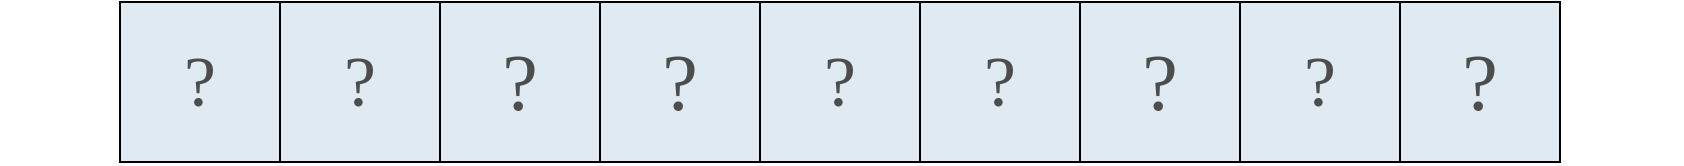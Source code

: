 <mxfile version="28.2.5" pages="6">
  <diagram name="paso_0" id="u9OVkVpDQS_1Waeo6PR4">
    <mxGraphModel dx="1370" dy="843" grid="1" gridSize="10" guides="1" tooltips="1" connect="1" arrows="1" fold="1" page="1" pageScale="1" pageWidth="850" pageHeight="1100" math="0" shadow="0">
      <root>
        <mxCell id="0" />
        <mxCell id="1" parent="0" />
        <mxCell id="JHZ5MjyZt1OVU0lkdzLv-1" value="&lt;font style=&quot;font-size: 36px;&quot; face=&quot;Cascadia Code&quot; color=&quot;#4d4d4d&quot;&gt;?&lt;/font&gt;" style="rounded=0;whiteSpace=wrap;html=1;strokeWidth=1;fillColor=#DFEAF2;" parent="1" vertex="1">
          <mxGeometry x="320" y="240" width="80" height="80" as="geometry" />
        </mxCell>
        <mxCell id="JHZ5MjyZt1OVU0lkdzLv-2" value="&lt;span style=&quot;color: rgb(77, 77, 77); font-family: &amp;quot;Cascadia Code&amp;quot;; font-size: 40px;&quot;&gt;?&lt;/span&gt;" style="rounded=0;whiteSpace=wrap;html=1;strokeWidth=1;fillColor=#DFEAF2;" parent="1" vertex="1">
          <mxGeometry x="400" y="240" width="80" height="80" as="geometry" />
        </mxCell>
        <mxCell id="JHZ5MjyZt1OVU0lkdzLv-4" value="&lt;font face=&quot;Cascadia Code&quot; color=&quot;#4d4d4d&quot;&gt;&lt;span style=&quot;font-size: 36px;&quot;&gt;?&lt;/span&gt;&lt;/font&gt;" style="rounded=0;whiteSpace=wrap;html=1;strokeWidth=1;fillColor=#DFEAF2;" parent="1" vertex="1">
          <mxGeometry x="240" y="240" width="80" height="80" as="geometry" />
        </mxCell>
        <mxCell id="JHZ5MjyZt1OVU0lkdzLv-6" value="&lt;span style=&quot;color: rgb(77, 77, 77); font-family: &amp;quot;Cascadia Code&amp;quot;; font-size: 40px;&quot;&gt;?&lt;/span&gt;" style="rounded=0;whiteSpace=wrap;html=1;strokeWidth=1;fillColor=#DFEAF2;" parent="1" vertex="1">
          <mxGeometry x="480" y="240" width="80" height="80" as="geometry" />
        </mxCell>
        <mxCell id="JHZ5MjyZt1OVU0lkdzLv-7" value="&lt;font style=&quot;font-size: 36px;&quot; face=&quot;Cascadia Code&quot; color=&quot;#4d4d4d&quot;&gt;?&lt;/font&gt;" style="rounded=0;whiteSpace=wrap;html=1;strokeWidth=1;fillColor=#DFEAF2;" parent="1" vertex="1">
          <mxGeometry x="640" y="240" width="80" height="80" as="geometry" />
        </mxCell>
        <mxCell id="JHZ5MjyZt1OVU0lkdzLv-8" value="&lt;span style=&quot;color: rgb(77, 77, 77); font-family: &amp;quot;Cascadia Code&amp;quot;; font-size: 40px;&quot;&gt;?&lt;/span&gt;" style="rounded=0;whiteSpace=wrap;html=1;strokeWidth=1;fillColor=#DFEAF2;" parent="1" vertex="1">
          <mxGeometry x="720" y="240" width="80" height="80" as="geometry" />
        </mxCell>
        <mxCell id="JHZ5MjyZt1OVU0lkdzLv-9" value="&lt;font face=&quot;Cascadia Code&quot; color=&quot;#4d4d4d&quot;&gt;&lt;span style=&quot;font-size: 36px;&quot;&gt;?&lt;/span&gt;&lt;/font&gt;" style="rounded=0;whiteSpace=wrap;html=1;strokeWidth=1;fillColor=#DFEAF2;" parent="1" vertex="1">
          <mxGeometry x="560" y="240" width="80" height="80" as="geometry" />
        </mxCell>
        <mxCell id="NbHFlpnaIf63vaq1OpX9-1" value="&lt;font style=&quot;font-size: 36px;&quot; face=&quot;Cascadia Code&quot; color=&quot;#4d4d4d&quot;&gt;?&lt;/font&gt;" style="rounded=0;whiteSpace=wrap;html=1;strokeWidth=1;fillColor=#DFEAF2;" parent="1" vertex="1">
          <mxGeometry x="800" y="240" width="80" height="80" as="geometry" />
        </mxCell>
        <mxCell id="NbHFlpnaIf63vaq1OpX9-2" value="&lt;span style=&quot;color: rgb(77, 77, 77); font-family: &amp;quot;Cascadia Code&amp;quot;; font-size: 40px;&quot;&gt;?&lt;/span&gt;" style="rounded=0;whiteSpace=wrap;html=1;strokeWidth=1;fillColor=#DFEAF2;" parent="1" vertex="1">
          <mxGeometry x="880" y="240" width="80" height="80" as="geometry" />
        </mxCell>
        <mxCell id="3r9q5e5eHKjMyLCnLwaz-1" value="" style="endArrow=none;html=1;rounded=0;strokeColor=none;" edge="1" parent="1">
          <mxGeometry width="50" height="50" relative="1" as="geometry">
            <mxPoint x="180" y="320" as="sourcePoint" />
            <mxPoint x="1020" y="320" as="targetPoint" />
          </mxGeometry>
        </mxCell>
      </root>
    </mxGraphModel>
  </diagram>
  <diagram name="paso_1" id="jjUFK7OK4P2rjII9vYLw">
    <mxGraphModel dx="1370" dy="843" grid="1" gridSize="10" guides="1" tooltips="1" connect="1" arrows="1" fold="1" page="1" pageScale="1" pageWidth="850" pageHeight="1100" math="0" shadow="0">
      <root>
        <mxCell id="GSjd4zVcTGeiq1gK2izT-0" />
        <mxCell id="GSjd4zVcTGeiq1gK2izT-1" parent="GSjd4zVcTGeiq1gK2izT-0" />
        <mxCell id="GSjd4zVcTGeiq1gK2izT-5" value="&lt;span style=&quot;color: rgb(77, 77, 77); font-family: &amp;quot;Cascadia Code&amp;quot;; font-size: 40px;&quot;&gt;11&lt;/span&gt;" style="rounded=0;whiteSpace=wrap;html=1;strokeWidth=1;fillColor=#DFEAF2;" parent="GSjd4zVcTGeiq1gK2izT-1" vertex="1">
          <mxGeometry x="400" y="320" width="80" height="80" as="geometry" />
        </mxCell>
        <mxCell id="k9fa4za2PcXtZBK1U84h-0" value="&lt;font style=&quot;font-size: 36px;&quot; face=&quot;Cascadia Code&quot; color=&quot;#4d4d4d&quot;&gt;?&lt;/font&gt;" style="rounded=0;whiteSpace=wrap;html=1;strokeWidth=1;fillColor=#DFEAF2;" parent="GSjd4zVcTGeiq1gK2izT-1" vertex="1">
          <mxGeometry x="160" y="320" width="80" height="80" as="geometry" />
        </mxCell>
        <mxCell id="k9fa4za2PcXtZBK1U84h-1" value="&lt;span style=&quot;color: rgb(77, 77, 77); font-family: &amp;quot;Cascadia Code&amp;quot;; font-size: 40px;&quot;&gt;?&lt;/span&gt;" style="rounded=0;whiteSpace=wrap;html=1;strokeWidth=1;fillColor=#DFEAF2;" parent="GSjd4zVcTGeiq1gK2izT-1" vertex="1">
          <mxGeometry x="240" y="320" width="80" height="80" as="geometry" />
        </mxCell>
        <mxCell id="k9fa4za2PcXtZBK1U84h-2" value="&lt;font face=&quot;Cascadia Code&quot; color=&quot;#4d4d4d&quot;&gt;&lt;span style=&quot;font-size: 36px;&quot;&gt;?&lt;/span&gt;&lt;/font&gt;" style="rounded=0;whiteSpace=wrap;html=1;strokeWidth=1;fillColor=#DFEAF2;" parent="GSjd4zVcTGeiq1gK2izT-1" vertex="1">
          <mxGeometry x="80" y="320" width="80" height="80" as="geometry" />
        </mxCell>
        <mxCell id="k9fa4za2PcXtZBK1U84h-3" value="&lt;span style=&quot;color: rgb(77, 77, 77); font-family: &amp;quot;Cascadia Code&amp;quot;; font-size: 40px;&quot;&gt;?&lt;/span&gt;" style="rounded=0;whiteSpace=wrap;html=1;strokeWidth=1;fillColor=#DFEAF2;" parent="GSjd4zVcTGeiq1gK2izT-1" vertex="1">
          <mxGeometry x="320" y="320" width="80" height="80" as="geometry" />
        </mxCell>
        <mxCell id="k9fa4za2PcXtZBK1U84h-4" value="&lt;font style=&quot;font-size: 36px;&quot; face=&quot;Cascadia Code&quot; color=&quot;#4d4d4d&quot;&gt;?&lt;/font&gt;" style="rounded=0;whiteSpace=wrap;html=1;strokeWidth=1;fillColor=#DFEAF2;" parent="GSjd4zVcTGeiq1gK2izT-1" vertex="1">
          <mxGeometry x="480" y="320" width="80" height="80" as="geometry" />
        </mxCell>
        <mxCell id="k9fa4za2PcXtZBK1U84h-5" value="&lt;span style=&quot;color: rgb(77, 77, 77); font-family: &amp;quot;Cascadia Code&amp;quot;; font-size: 40px;&quot;&gt;?&lt;/span&gt;" style="rounded=0;whiteSpace=wrap;html=1;strokeWidth=1;fillColor=#DFEAF2;" parent="GSjd4zVcTGeiq1gK2izT-1" vertex="1">
          <mxGeometry x="560" y="320" width="80" height="80" as="geometry" />
        </mxCell>
        <mxCell id="k9fa4za2PcXtZBK1U84h-7" value="&lt;font style=&quot;font-size: 36px;&quot; face=&quot;Cascadia Code&quot; color=&quot;#4d4d4d&quot;&gt;?&lt;/font&gt;" style="rounded=0;whiteSpace=wrap;html=1;strokeWidth=1;fillColor=#DFEAF2;" parent="GSjd4zVcTGeiq1gK2izT-1" vertex="1">
          <mxGeometry x="640" y="320" width="80" height="80" as="geometry" />
        </mxCell>
        <mxCell id="k9fa4za2PcXtZBK1U84h-8" value="&lt;span style=&quot;color: rgb(77, 77, 77); font-family: &amp;quot;Cascadia Code&amp;quot;; font-size: 40px;&quot;&gt;?&lt;/span&gt;" style="rounded=0;whiteSpace=wrap;html=1;strokeWidth=1;fillColor=#DFEAF2;" parent="GSjd4zVcTGeiq1gK2izT-1" vertex="1">
          <mxGeometry x="720" y="320" width="80" height="80" as="geometry" />
        </mxCell>
        <mxCell id="4VjWL_NEY6jCTfJY9kkd-0" value="" style="group" parent="GSjd4zVcTGeiq1gK2izT-1" vertex="1" connectable="0">
          <mxGeometry x="410" y="190" width="200" height="120" as="geometry" />
        </mxCell>
        <mxCell id="4VjWL_NEY6jCTfJY9kkd-1" value="" style="group" parent="4VjWL_NEY6jCTfJY9kkd-0" vertex="1" connectable="0">
          <mxGeometry width="200" height="100" as="geometry" />
        </mxCell>
        <mxCell id="4VjWL_NEY6jCTfJY9kkd-2" value="&lt;font style=&quot;font-size: 32px;&quot;&gt;🕵🏻&lt;/font&gt;" style="text;html=1;align=center;verticalAlign=middle;whiteSpace=wrap;rounded=0;" parent="4VjWL_NEY6jCTfJY9kkd-1" vertex="1">
          <mxGeometry y="40" width="70" height="60" as="geometry" />
        </mxCell>
        <mxCell id="4VjWL_NEY6jCTfJY9kkd-3" value="&lt;font style=&quot;color: rgb(77, 77, 77);&quot;&gt;&lt;span style=&quot;font-family: &amp;quot;Cascadia Code&amp;quot;; font-size: 18px;&quot;&gt;¿igual, menor o mayor a 15&lt;/span&gt;&lt;span style=&quot;font-family: &amp;quot;Cascadia Code&amp;quot;; font-size: 18px;&quot;&gt;?&lt;/span&gt;&lt;/font&gt;" style="whiteSpace=wrap;html=1;shape=mxgraph.basic.roundRectCallout;dx=30;dy=15;size=5;boundedLbl=1;" parent="4VjWL_NEY6jCTfJY9kkd-1" vertex="1">
          <mxGeometry x="40" width="160" height="60" as="geometry" />
        </mxCell>
        <mxCell id="ldLOIgzhJHMM-44Szor0-0" value="&lt;span style=&quot;font-family: &amp;quot;Cascadia Code&amp;quot;; font-size: 18px;&quot;&gt;menor&lt;/span&gt;" style="text;html=1;align=center;verticalAlign=middle;whiteSpace=wrap;rounded=0;" parent="4VjWL_NEY6jCTfJY9kkd-1" vertex="1">
          <mxGeometry x="90" y="50" width="80" height="40" as="geometry" />
        </mxCell>
        <mxCell id="4VjWL_NEY6jCTfJY9kkd-5" value="" style="endArrow=classic;html=1;rounded=0;strokeWidth=2;strokeColor=#4D4D4D;" parent="4VjWL_NEY6jCTfJY9kkd-0" edge="1">
          <mxGeometry width="50" height="50" relative="1" as="geometry">
            <mxPoint x="30.9" y="90" as="sourcePoint" />
            <mxPoint x="30.9" y="120" as="targetPoint" />
          </mxGeometry>
        </mxCell>
        <mxCell id="JMvH8aJ1SlqXLb5Gzck_-0" value="" style="endArrow=none;html=1;rounded=0;strokeColor=none;" edge="1" parent="GSjd4zVcTGeiq1gK2izT-1">
          <mxGeometry width="50" height="50" relative="1" as="geometry">
            <mxPoint x="20" y="399" as="sourcePoint" />
            <mxPoint x="860" y="399" as="targetPoint" />
          </mxGeometry>
        </mxCell>
      </root>
    </mxGraphModel>
  </diagram>
  <diagram name="paso_2" id="I2hksXrsOGNJhIaEmSm5">
    <mxGraphModel dx="1370" dy="843" grid="1" gridSize="10" guides="1" tooltips="1" connect="1" arrows="1" fold="1" page="1" pageScale="1" pageWidth="850" pageHeight="1100" math="0" shadow="0">
      <root>
        <mxCell id="f2iP-Qd0L-BFOooE9m8T-0" />
        <mxCell id="f2iP-Qd0L-BFOooE9m8T-1" parent="f2iP-Qd0L-BFOooE9m8T-0" />
        <mxCell id="f2iP-Qd0L-BFOooE9m8T-2" value="&lt;font face=&quot;Cascadia Code&quot; color=&quot;#4d4d4d&quot;&gt;&lt;span style=&quot;font-size: 36px;&quot;&gt;?&lt;/span&gt;&lt;/font&gt;" style="rounded=0;whiteSpace=wrap;html=1;strokeWidth=1;fillColor=#E6E6E6;fontColor=#333333;strokeColor=#666666;fillStyle=auto;" parent="f2iP-Qd0L-BFOooE9m8T-1" vertex="1">
          <mxGeometry x="80" y="360" width="80" height="80" as="geometry" />
        </mxCell>
        <mxCell id="f2iP-Qd0L-BFOooE9m8T-3" value="&lt;span style=&quot;color: rgb(77, 77, 77); font-family: &amp;quot;Cascadia Code&amp;quot;; font-size: 40px;&quot;&gt;11&lt;/span&gt;" style="rounded=0;whiteSpace=wrap;html=1;strokeWidth=1;fillColor=#E6E6E6;strokeColor=#666666;" parent="f2iP-Qd0L-BFOooE9m8T-1" vertex="1">
          <mxGeometry x="400" y="360" width="80" height="80" as="geometry" />
        </mxCell>
        <mxCell id="f2iP-Qd0L-BFOooE9m8T-7" value="&lt;font face=&quot;Cascadia Code&quot; color=&quot;#4d4d4d&quot;&gt;&lt;span style=&quot;font-size: 36px;&quot;&gt;?&lt;/span&gt;&lt;/font&gt;" style="rounded=0;whiteSpace=wrap;html=1;strokeWidth=1;fillColor=#E6E6E6;fontColor=#333333;strokeColor=#666666;fillStyle=auto;" parent="f2iP-Qd0L-BFOooE9m8T-1" vertex="1">
          <mxGeometry x="160" y="360" width="80" height="80" as="geometry" />
        </mxCell>
        <mxCell id="f2iP-Qd0L-BFOooE9m8T-8" value="&lt;font face=&quot;Cascadia Code&quot; color=&quot;#4d4d4d&quot;&gt;&lt;span style=&quot;font-size: 36px;&quot;&gt;?&lt;/span&gt;&lt;/font&gt;" style="rounded=0;whiteSpace=wrap;html=1;strokeWidth=1;fillColor=#E6E6E6;fontColor=#333333;strokeColor=#666666;fillStyle=auto;" parent="f2iP-Qd0L-BFOooE9m8T-1" vertex="1">
          <mxGeometry x="240" y="360" width="80" height="80" as="geometry" />
        </mxCell>
        <mxCell id="f2iP-Qd0L-BFOooE9m8T-13" value="&lt;font style=&quot;font-size: 36px;&quot; face=&quot;Cascadia Code&quot; color=&quot;#4d4d4d&quot;&gt;?&lt;/font&gt;" style="rounded=0;whiteSpace=wrap;html=1;strokeWidth=1;fillColor=#DFEAF2;" parent="f2iP-Qd0L-BFOooE9m8T-1" vertex="1">
          <mxGeometry x="480" y="360" width="80" height="80" as="geometry" />
        </mxCell>
        <mxCell id="f2iP-Qd0L-BFOooE9m8T-14" value="&lt;span style=&quot;color: rgb(77, 77, 77); font-family: &amp;quot;Cascadia Code&amp;quot;; font-size: 40px;&quot;&gt;?&lt;/span&gt;" style="rounded=0;whiteSpace=wrap;html=1;strokeWidth=1;fillColor=#DFEAF2;" parent="f2iP-Qd0L-BFOooE9m8T-1" vertex="1">
          <mxGeometry x="560" y="360" width="80" height="80" as="geometry" />
        </mxCell>
        <mxCell id="f2iP-Qd0L-BFOooE9m8T-15" value="&lt;font style=&quot;font-size: 36px;&quot; face=&quot;Cascadia Code&quot; color=&quot;#4d4d4d&quot;&gt;?&lt;/font&gt;" style="rounded=0;whiteSpace=wrap;html=1;strokeWidth=1;fillColor=#DFEAF2;" parent="f2iP-Qd0L-BFOooE9m8T-1" vertex="1">
          <mxGeometry x="640" y="360" width="80" height="80" as="geometry" />
        </mxCell>
        <mxCell id="f2iP-Qd0L-BFOooE9m8T-16" value="&lt;span style=&quot;color: rgb(77, 77, 77); font-family: &amp;quot;Cascadia Code&amp;quot;; font-size: 40px;&quot;&gt;?&lt;/span&gt;" style="rounded=0;whiteSpace=wrap;html=1;strokeWidth=1;fillColor=#DFEAF2;" parent="f2iP-Qd0L-BFOooE9m8T-1" vertex="1">
          <mxGeometry x="720" y="360" width="80" height="80" as="geometry" />
        </mxCell>
        <mxCell id="aQ1I5pSHEcbS3WNMG0Yj-0" value="&lt;font face=&quot;Cascadia Code&quot; color=&quot;#4d4d4d&quot;&gt;&lt;span style=&quot;font-size: 36px;&quot;&gt;?&lt;/span&gt;&lt;/font&gt;" style="rounded=0;whiteSpace=wrap;html=1;strokeWidth=1;fillColor=#E6E6E6;fontColor=#333333;strokeColor=#666666;fillStyle=auto;" parent="f2iP-Qd0L-BFOooE9m8T-1" vertex="1">
          <mxGeometry x="320" y="360" width="80" height="80" as="geometry" />
        </mxCell>
        <mxCell id="g4F29dMeMzT1W2nC5Cqu-0" value="" style="endArrow=none;html=1;rounded=0;strokeColor=none;" edge="1" parent="f2iP-Qd0L-BFOooE9m8T-1">
          <mxGeometry width="50" height="50" relative="1" as="geometry">
            <mxPoint x="20" y="440" as="sourcePoint" />
            <mxPoint x="860" y="440" as="targetPoint" />
          </mxGeometry>
        </mxCell>
      </root>
    </mxGraphModel>
  </diagram>
  <diagram name="paso_3" id="-EBPDD2G048I5q-zhq43">
    <mxGraphModel dx="1142" dy="703" grid="1" gridSize="10" guides="1" tooltips="1" connect="1" arrows="1" fold="1" page="1" pageScale="1" pageWidth="850" pageHeight="1100" math="0" shadow="0">
      <root>
        <mxCell id="cCi473XIP719685R_bGp-0" />
        <mxCell id="cCi473XIP719685R_bGp-1" parent="cCi473XIP719685R_bGp-0" />
        <mxCell id="cCi473XIP719685R_bGp-2" value="&lt;font face=&quot;Cascadia Code&quot; color=&quot;#4d4d4d&quot;&gt;&lt;span style=&quot;font-size: 36px;&quot;&gt;?&lt;/span&gt;&lt;/font&gt;" style="rounded=0;whiteSpace=wrap;html=1;strokeWidth=1;fillColor=#E6E6E6;fontColor=#333333;strokeColor=#666666;fillStyle=auto;" parent="cCi473XIP719685R_bGp-1" vertex="1">
          <mxGeometry x="80" y="360" width="80" height="80" as="geometry" />
        </mxCell>
        <mxCell id="cCi473XIP719685R_bGp-3" value="&lt;span style=&quot;color: rgb(77, 77, 77); font-family: &amp;quot;Cascadia Code&amp;quot;; font-size: 40px;&quot;&gt;11&lt;/span&gt;" style="rounded=0;whiteSpace=wrap;html=1;strokeWidth=1;fillColor=#E6E6E6;strokeColor=#666666;" parent="cCi473XIP719685R_bGp-1" vertex="1">
          <mxGeometry x="400" y="360" width="80" height="80" as="geometry" />
        </mxCell>
        <mxCell id="cCi473XIP719685R_bGp-4" value="&lt;font face=&quot;Cascadia Code&quot; color=&quot;#4d4d4d&quot;&gt;&lt;span style=&quot;font-size: 36px;&quot;&gt;?&lt;/span&gt;&lt;/font&gt;" style="rounded=0;whiteSpace=wrap;html=1;strokeWidth=1;fillColor=#E6E6E6;fontColor=#333333;strokeColor=#666666;fillStyle=auto;" parent="cCi473XIP719685R_bGp-1" vertex="1">
          <mxGeometry x="160" y="360" width="80" height="80" as="geometry" />
        </mxCell>
        <mxCell id="cCi473XIP719685R_bGp-5" value="&lt;font face=&quot;Cascadia Code&quot; color=&quot;#4d4d4d&quot;&gt;&lt;span style=&quot;font-size: 36px;&quot;&gt;?&lt;/span&gt;&lt;/font&gt;" style="rounded=0;whiteSpace=wrap;html=1;strokeWidth=1;fillColor=#E6E6E6;fontColor=#333333;strokeColor=#666666;fillStyle=auto;" parent="cCi473XIP719685R_bGp-1" vertex="1">
          <mxGeometry x="240" y="360" width="80" height="80" as="geometry" />
        </mxCell>
        <mxCell id="cCi473XIP719685R_bGp-6" value="&lt;font style=&quot;font-size: 36px;&quot; face=&quot;Cascadia Code&quot; color=&quot;#4d4d4d&quot;&gt;?&lt;/font&gt;" style="rounded=0;whiteSpace=wrap;html=1;strokeWidth=1;fillColor=#DFEAF2;" parent="cCi473XIP719685R_bGp-1" vertex="1">
          <mxGeometry x="480" y="360" width="80" height="80" as="geometry" />
        </mxCell>
        <mxCell id="cCi473XIP719685R_bGp-7" value="&lt;span style=&quot;color: rgb(77, 77, 77); font-family: &amp;quot;Cascadia Code&amp;quot;; font-size: 40px;&quot;&gt;?&lt;/span&gt;" style="rounded=0;whiteSpace=wrap;html=1;strokeWidth=1;fillColor=#DFEAF2;" parent="cCi473XIP719685R_bGp-1" vertex="1">
          <mxGeometry x="560" y="360" width="80" height="80" as="geometry" />
        </mxCell>
        <mxCell id="cCi473XIP719685R_bGp-8" value="&lt;font face=&quot;Cascadia Code&quot; color=&quot;#4d4d4d&quot;&gt;&lt;span style=&quot;font-size: 36px;&quot;&gt;19&lt;/span&gt;&lt;/font&gt;" style="rounded=0;whiteSpace=wrap;html=1;strokeWidth=1;fillColor=#DFEAF2;" parent="cCi473XIP719685R_bGp-1" vertex="1">
          <mxGeometry x="640" y="360" width="80" height="80" as="geometry" />
        </mxCell>
        <mxCell id="cCi473XIP719685R_bGp-9" value="&lt;span style=&quot;color: rgb(77, 77, 77); font-family: &amp;quot;Cascadia Code&amp;quot;; font-size: 40px;&quot;&gt;?&lt;/span&gt;" style="rounded=0;whiteSpace=wrap;html=1;strokeWidth=1;fillColor=#DFEAF2;" parent="cCi473XIP719685R_bGp-1" vertex="1">
          <mxGeometry x="720" y="360" width="80" height="80" as="geometry" />
        </mxCell>
        <mxCell id="cCi473XIP719685R_bGp-10" value="&lt;font face=&quot;Cascadia Code&quot; color=&quot;#4d4d4d&quot;&gt;&lt;span style=&quot;font-size: 36px;&quot;&gt;?&lt;/span&gt;&lt;/font&gt;" style="rounded=0;whiteSpace=wrap;html=1;strokeWidth=1;fillColor=#E6E6E6;fontColor=#333333;strokeColor=#666666;fillStyle=auto;" parent="cCi473XIP719685R_bGp-1" vertex="1">
          <mxGeometry x="320" y="360" width="80" height="80" as="geometry" />
        </mxCell>
        <mxCell id="BZogsiqjo5Cw2hIviGLd-0" value="" style="group" parent="cCi473XIP719685R_bGp-1" vertex="1" connectable="0">
          <mxGeometry x="650" y="230" width="200" height="120" as="geometry" />
        </mxCell>
        <mxCell id="BZogsiqjo5Cw2hIviGLd-1" value="" style="group" parent="BZogsiqjo5Cw2hIviGLd-0" vertex="1" connectable="0">
          <mxGeometry width="200" height="100" as="geometry" />
        </mxCell>
        <mxCell id="BZogsiqjo5Cw2hIviGLd-2" value="&lt;font style=&quot;font-size: 32px;&quot;&gt;🕵🏻&lt;/font&gt;" style="text;html=1;align=center;verticalAlign=middle;whiteSpace=wrap;rounded=0;" parent="BZogsiqjo5Cw2hIviGLd-1" vertex="1">
          <mxGeometry y="40" width="70" height="60" as="geometry" />
        </mxCell>
        <mxCell id="BZogsiqjo5Cw2hIviGLd-3" value="&lt;span style=&quot;color: rgb(77, 77, 77); font-family: &amp;quot;Cascadia Code&amp;quot;; font-size: 18px;&quot;&gt;¿igual, menor o mayor a 15&lt;/span&gt;&lt;span style=&quot;color: rgb(77, 77, 77); font-family: &amp;quot;Cascadia Code&amp;quot;; font-size: 18px;&quot;&gt;?&lt;/span&gt;" style="whiteSpace=wrap;html=1;shape=mxgraph.basic.roundRectCallout;dx=30;dy=15;size=5;boundedLbl=1;" parent="BZogsiqjo5Cw2hIviGLd-1" vertex="1">
          <mxGeometry x="40" width="160" height="60" as="geometry" />
        </mxCell>
        <mxCell id="PdNgPkymKCbKTyO1bNnt-0" value="&lt;span style=&quot;font-family: &amp;quot;Cascadia Code&amp;quot;; font-size: 18px;&quot;&gt;mayor&lt;/span&gt;" style="text;html=1;align=center;verticalAlign=middle;whiteSpace=wrap;rounded=0;" parent="BZogsiqjo5Cw2hIviGLd-1" vertex="1">
          <mxGeometry x="100" y="50" width="80" height="40" as="geometry" />
        </mxCell>
        <mxCell id="BZogsiqjo5Cw2hIviGLd-5" value="" style="endArrow=classic;html=1;rounded=0;strokeWidth=2;strokeColor=#4D4D4D;" parent="BZogsiqjo5Cw2hIviGLd-0" edge="1">
          <mxGeometry width="50" height="50" relative="1" as="geometry">
            <mxPoint x="30.9" y="90" as="sourcePoint" />
            <mxPoint x="30.9" y="120" as="targetPoint" />
          </mxGeometry>
        </mxCell>
        <mxCell id="1xvDuSDiGMvpdQFnZ-bR-0" value="" style="endArrow=none;html=1;rounded=0;strokeColor=none;" edge="1" parent="cCi473XIP719685R_bGp-1">
          <mxGeometry width="50" height="50" relative="1" as="geometry">
            <mxPoint x="20" y="440" as="sourcePoint" />
            <mxPoint x="860" y="440" as="targetPoint" />
          </mxGeometry>
        </mxCell>
      </root>
    </mxGraphModel>
  </diagram>
  <diagram name="paso_4" id="9VM80IzWCYA_kPb3okqF">
    <mxGraphModel dx="1370" dy="843" grid="1" gridSize="10" guides="1" tooltips="1" connect="1" arrows="1" fold="1" page="1" pageScale="1" pageWidth="850" pageHeight="1100" math="0" shadow="0">
      <root>
        <mxCell id="bhzIs9VExPx_mqPHXUl9-0" />
        <mxCell id="bhzIs9VExPx_mqPHXUl9-1" parent="bhzIs9VExPx_mqPHXUl9-0" />
        <mxCell id="bhzIs9VExPx_mqPHXUl9-2" value="&lt;font face=&quot;Cascadia Code&quot; color=&quot;#4d4d4d&quot;&gt;&lt;span style=&quot;font-size: 36px;&quot;&gt;?&lt;/span&gt;&lt;/font&gt;" style="rounded=0;whiteSpace=wrap;html=1;strokeWidth=1;fillColor=#E6E6E6;fontColor=#333333;strokeColor=#666666;fillStyle=auto;" parent="bhzIs9VExPx_mqPHXUl9-1" vertex="1">
          <mxGeometry x="80" y="360" width="80" height="80" as="geometry" />
        </mxCell>
        <mxCell id="bhzIs9VExPx_mqPHXUl9-3" value="&lt;span style=&quot;color: rgb(77, 77, 77); font-family: &amp;quot;Cascadia Code&amp;quot;; font-size: 40px;&quot;&gt;11&lt;/span&gt;" style="rounded=0;whiteSpace=wrap;html=1;strokeWidth=1;fillColor=#E6E6E6;strokeColor=#666666;" parent="bhzIs9VExPx_mqPHXUl9-1" vertex="1">
          <mxGeometry x="400" y="360" width="80" height="80" as="geometry" />
        </mxCell>
        <mxCell id="bhzIs9VExPx_mqPHXUl9-4" value="&lt;font face=&quot;Cascadia Code&quot; color=&quot;#4d4d4d&quot;&gt;&lt;span style=&quot;font-size: 36px;&quot;&gt;?&lt;/span&gt;&lt;/font&gt;" style="rounded=0;whiteSpace=wrap;html=1;strokeWidth=1;fillColor=#E6E6E6;fontColor=#333333;strokeColor=#666666;fillStyle=auto;" parent="bhzIs9VExPx_mqPHXUl9-1" vertex="1">
          <mxGeometry x="160" y="360" width="80" height="80" as="geometry" />
        </mxCell>
        <mxCell id="bhzIs9VExPx_mqPHXUl9-5" value="&lt;font face=&quot;Cascadia Code&quot; color=&quot;#4d4d4d&quot;&gt;&lt;span style=&quot;font-size: 36px;&quot;&gt;?&lt;/span&gt;&lt;/font&gt;" style="rounded=0;whiteSpace=wrap;html=1;strokeWidth=1;fillColor=#E6E6E6;fontColor=#333333;strokeColor=#666666;fillStyle=auto;" parent="bhzIs9VExPx_mqPHXUl9-1" vertex="1">
          <mxGeometry x="240" y="360" width="80" height="80" as="geometry" />
        </mxCell>
        <mxCell id="bhzIs9VExPx_mqPHXUl9-6" value="&lt;font style=&quot;font-size: 36px;&quot; face=&quot;Cascadia Code&quot; color=&quot;#4d4d4d&quot;&gt;?&lt;/font&gt;" style="rounded=0;whiteSpace=wrap;html=1;strokeWidth=1;fillColor=#DFEAF2;" parent="bhzIs9VExPx_mqPHXUl9-1" vertex="1">
          <mxGeometry x="480" y="360" width="80" height="80" as="geometry" />
        </mxCell>
        <mxCell id="bhzIs9VExPx_mqPHXUl9-8" value="&lt;font face=&quot;Cascadia Code&quot; color=&quot;#4d4d4d&quot;&gt;&lt;span style=&quot;font-size: 36px;&quot;&gt;19&lt;/span&gt;&lt;/font&gt;" style="rounded=0;whiteSpace=wrap;html=1;strokeWidth=1;fillColor=#E6E6E6;strokeColor=#666666;" parent="bhzIs9VExPx_mqPHXUl9-1" vertex="1">
          <mxGeometry x="640" y="360" width="80" height="80" as="geometry" />
        </mxCell>
        <mxCell id="bhzIs9VExPx_mqPHXUl9-7" value="&lt;span style=&quot;color: rgb(77, 77, 77); font-family: &amp;quot;Cascadia Code&amp;quot;; font-size: 40px;&quot;&gt;16&lt;/span&gt;" style="rounded=0;whiteSpace=wrap;html=1;strokeWidth=1;fillColor=#DFEAF2;" parent="bhzIs9VExPx_mqPHXUl9-1" vertex="1">
          <mxGeometry x="560" y="360" width="80" height="80" as="geometry" />
        </mxCell>
        <mxCell id="bhzIs9VExPx_mqPHXUl9-10" value="&lt;font face=&quot;Cascadia Code&quot; color=&quot;#4d4d4d&quot;&gt;&lt;span style=&quot;font-size: 36px;&quot;&gt;?&lt;/span&gt;&lt;/font&gt;" style="rounded=0;whiteSpace=wrap;html=1;strokeWidth=1;fillColor=#E6E6E6;fontColor=#333333;strokeColor=#666666;fillStyle=auto;" parent="bhzIs9VExPx_mqPHXUl9-1" vertex="1">
          <mxGeometry x="320" y="360" width="80" height="80" as="geometry" />
        </mxCell>
        <mxCell id="bhzIs9VExPx_mqPHXUl9-11" value="" style="group" parent="bhzIs9VExPx_mqPHXUl9-1" vertex="1" connectable="0">
          <mxGeometry x="570" y="230" width="200" height="120" as="geometry" />
        </mxCell>
        <mxCell id="bhzIs9VExPx_mqPHXUl9-12" value="" style="group" parent="bhzIs9VExPx_mqPHXUl9-11" vertex="1" connectable="0">
          <mxGeometry width="200" height="100" as="geometry" />
        </mxCell>
        <mxCell id="bhzIs9VExPx_mqPHXUl9-13" value="&lt;font style=&quot;font-size: 32px;&quot;&gt;🕵🏻&lt;/font&gt;" style="text;html=1;align=center;verticalAlign=middle;whiteSpace=wrap;rounded=0;" parent="bhzIs9VExPx_mqPHXUl9-12" vertex="1">
          <mxGeometry y="40" width="70" height="60" as="geometry" />
        </mxCell>
        <mxCell id="bhzIs9VExPx_mqPHXUl9-14" value="&lt;span style=&quot;color: rgb(77, 77, 77); font-family: &amp;quot;Cascadia Code&amp;quot;; font-size: 18px;&quot;&gt;¿igual, menor o mayor a 15&lt;/span&gt;&lt;span style=&quot;color: rgb(77, 77, 77); font-family: &amp;quot;Cascadia Code&amp;quot;; font-size: 18px;&quot;&gt;?&lt;/span&gt;" style="whiteSpace=wrap;html=1;shape=mxgraph.basic.roundRectCallout;dx=30;dy=15;size=5;boundedLbl=1;" parent="bhzIs9VExPx_mqPHXUl9-12" vertex="1">
          <mxGeometry x="40" width="160" height="60" as="geometry" />
        </mxCell>
        <mxCell id="LPUpgD3cZ0L4lHBpLX-K-1" value="&lt;span style=&quot;font-family: &amp;quot;Cascadia Code&amp;quot;; font-size: 18px;&quot;&gt;mayor&lt;/span&gt;" style="text;html=1;align=center;verticalAlign=middle;whiteSpace=wrap;rounded=0;" parent="bhzIs9VExPx_mqPHXUl9-12" vertex="1">
          <mxGeometry x="90" y="50" width="80" height="40" as="geometry" />
        </mxCell>
        <mxCell id="bhzIs9VExPx_mqPHXUl9-16" value="" style="endArrow=classic;html=1;rounded=0;strokeWidth=2;strokeColor=#4D4D4D;" parent="bhzIs9VExPx_mqPHXUl9-11" edge="1">
          <mxGeometry width="50" height="50" relative="1" as="geometry">
            <mxPoint x="30.9" y="90" as="sourcePoint" />
            <mxPoint x="30.9" y="120" as="targetPoint" />
          </mxGeometry>
        </mxCell>
        <mxCell id="63khCok4reNbK28MRM-n-0" value="&lt;font face=&quot;Cascadia Code&quot; color=&quot;#4d4d4d&quot;&gt;&lt;span style=&quot;font-size: 36px;&quot;&gt;?&lt;/span&gt;&lt;/font&gt;" style="rounded=0;whiteSpace=wrap;html=1;strokeWidth=1;fillColor=#E6E6E6;fontColor=#333333;strokeColor=#666666;fillStyle=auto;" parent="bhzIs9VExPx_mqPHXUl9-1" vertex="1">
          <mxGeometry x="720" y="360" width="80" height="80" as="geometry" />
        </mxCell>
        <mxCell id="bVYwRPLFL-ZXiXXAplhb-0" value="" style="endArrow=none;html=1;rounded=0;strokeColor=none;" edge="1" parent="bhzIs9VExPx_mqPHXUl9-1">
          <mxGeometry width="50" height="50" relative="1" as="geometry">
            <mxPoint x="20" y="440" as="sourcePoint" />
            <mxPoint x="860" y="440" as="targetPoint" />
          </mxGeometry>
        </mxCell>
      </root>
    </mxGraphModel>
  </diagram>
  <diagram name="paso_5" id="C5x6MBLjc-6FjZuIJzeT">
    <mxGraphModel dx="1370" dy="843" grid="1" gridSize="10" guides="1" tooltips="1" connect="1" arrows="1" fold="1" page="1" pageScale="1" pageWidth="850" pageHeight="1100" math="0" shadow="0">
      <root>
        <mxCell id="QHEqV6EkkodFR_4RAdv6-0" />
        <mxCell id="QHEqV6EkkodFR_4RAdv6-1" parent="QHEqV6EkkodFR_4RAdv6-0" />
        <mxCell id="QHEqV6EkkodFR_4RAdv6-2" value="&lt;font face=&quot;Cascadia Code&quot; color=&quot;#4d4d4d&quot;&gt;&lt;span style=&quot;font-size: 36px;&quot;&gt;?&lt;/span&gt;&lt;/font&gt;" style="rounded=0;whiteSpace=wrap;html=1;strokeWidth=1;fillColor=#E6E6E6;fontColor=#333333;strokeColor=#666666;fillStyle=auto;" parent="QHEqV6EkkodFR_4RAdv6-1" vertex="1">
          <mxGeometry x="80" y="360" width="80" height="80" as="geometry" />
        </mxCell>
        <mxCell id="QHEqV6EkkodFR_4RAdv6-3" value="&lt;span style=&quot;color: rgb(77, 77, 77); font-family: &amp;quot;Cascadia Code&amp;quot;; font-size: 40px;&quot;&gt;11&lt;/span&gt;" style="rounded=0;whiteSpace=wrap;html=1;strokeWidth=1;fillColor=#E6E6E6;strokeColor=#666666;" parent="QHEqV6EkkodFR_4RAdv6-1" vertex="1">
          <mxGeometry x="400" y="360" width="80" height="80" as="geometry" />
        </mxCell>
        <mxCell id="QHEqV6EkkodFR_4RAdv6-4" value="&lt;font face=&quot;Cascadia Code&quot; color=&quot;#4d4d4d&quot;&gt;&lt;span style=&quot;font-size: 36px;&quot;&gt;?&lt;/span&gt;&lt;/font&gt;" style="rounded=0;whiteSpace=wrap;html=1;strokeWidth=1;fillColor=#E6E6E6;fontColor=#333333;strokeColor=#666666;fillStyle=auto;" parent="QHEqV6EkkodFR_4RAdv6-1" vertex="1">
          <mxGeometry x="160" y="360" width="80" height="80" as="geometry" />
        </mxCell>
        <mxCell id="QHEqV6EkkodFR_4RAdv6-5" value="&lt;font face=&quot;Cascadia Code&quot; color=&quot;#4d4d4d&quot;&gt;&lt;span style=&quot;font-size: 36px;&quot;&gt;?&lt;/span&gt;&lt;/font&gt;" style="rounded=0;whiteSpace=wrap;html=1;strokeWidth=1;fillColor=#E6E6E6;fontColor=#333333;strokeColor=#666666;fillStyle=auto;" parent="QHEqV6EkkodFR_4RAdv6-1" vertex="1">
          <mxGeometry x="240" y="360" width="80" height="80" as="geometry" />
        </mxCell>
        <mxCell id="QHEqV6EkkodFR_4RAdv6-7" value="&lt;span style=&quot;color: rgb(77, 77, 77); font-family: &amp;quot;Cascadia Code&amp;quot;; font-size: 40px;&quot;&gt;16&lt;/span&gt;" style="rounded=0;whiteSpace=wrap;html=1;strokeWidth=1;fillColor=#E6E6E6;strokeColor=#666666;" parent="QHEqV6EkkodFR_4RAdv6-1" vertex="1">
          <mxGeometry x="560" y="360" width="80" height="80" as="geometry" />
        </mxCell>
        <mxCell id="QHEqV6EkkodFR_4RAdv6-6" value="&lt;font style=&quot;font-size: 36px;&quot; face=&quot;Cascadia Code&quot; color=&quot;#4d4d4d&quot;&gt;15&lt;/font&gt;" style="rounded=0;whiteSpace=wrap;html=1;strokeWidth=3;fillColor=#d5e8d4;strokeColor=#82b366;" parent="QHEqV6EkkodFR_4RAdv6-1" vertex="1">
          <mxGeometry x="480" y="360" width="80" height="80" as="geometry" />
        </mxCell>
        <mxCell id="QHEqV6EkkodFR_4RAdv6-8" value="&lt;font face=&quot;Cascadia Code&quot; color=&quot;#4d4d4d&quot;&gt;&lt;span style=&quot;font-size: 36px;&quot;&gt;19&lt;/span&gt;&lt;/font&gt;" style="rounded=0;whiteSpace=wrap;html=1;strokeWidth=1;fillColor=#E6E6E6;strokeColor=#666666;" parent="QHEqV6EkkodFR_4RAdv6-1" vertex="1">
          <mxGeometry x="640" y="360" width="80" height="80" as="geometry" />
        </mxCell>
        <mxCell id="QHEqV6EkkodFR_4RAdv6-9" value="&lt;font face=&quot;Cascadia Code&quot; color=&quot;#4d4d4d&quot;&gt;&lt;span style=&quot;font-size: 36px;&quot;&gt;?&lt;/span&gt;&lt;/font&gt;" style="rounded=0;whiteSpace=wrap;html=1;strokeWidth=1;fillColor=#E6E6E6;fontColor=#333333;strokeColor=#666666;fillStyle=auto;" parent="QHEqV6EkkodFR_4RAdv6-1" vertex="1">
          <mxGeometry x="320" y="360" width="80" height="80" as="geometry" />
        </mxCell>
        <mxCell id="QHEqV6EkkodFR_4RAdv6-10" value="" style="group" parent="QHEqV6EkkodFR_4RAdv6-1" vertex="1" connectable="0">
          <mxGeometry x="490" y="230" width="200" height="120" as="geometry" />
        </mxCell>
        <mxCell id="QHEqV6EkkodFR_4RAdv6-11" value="" style="group" parent="QHEqV6EkkodFR_4RAdv6-10" vertex="1" connectable="0">
          <mxGeometry width="200" height="100" as="geometry" />
        </mxCell>
        <mxCell id="QHEqV6EkkodFR_4RAdv6-12" value="&lt;font style=&quot;font-size: 32px;&quot;&gt;🕵🏻&lt;/font&gt;" style="text;html=1;align=center;verticalAlign=middle;whiteSpace=wrap;rounded=0;" parent="QHEqV6EkkodFR_4RAdv6-11" vertex="1">
          <mxGeometry y="40" width="70" height="60" as="geometry" />
        </mxCell>
        <mxCell id="QHEqV6EkkodFR_4RAdv6-13" value="&lt;span style=&quot;color: rgb(77, 77, 77); font-family: &amp;quot;Cascadia Code&amp;quot;; font-size: 18px;&quot;&gt;¿igual, menor o mayor a 15&lt;/span&gt;&lt;span style=&quot;color: rgb(77, 77, 77); font-family: &amp;quot;Cascadia Code&amp;quot;; font-size: 18px;&quot;&gt;?&lt;/span&gt;" style="whiteSpace=wrap;html=1;shape=mxgraph.basic.roundRectCallout;dx=30;dy=15;size=5;boundedLbl=1;" parent="QHEqV6EkkodFR_4RAdv6-11" vertex="1">
          <mxGeometry x="40" width="160" height="60" as="geometry" />
        </mxCell>
        <mxCell id="uj03eNtXZxig5w5buxMf-2" value="&lt;span style=&quot;font-family: &amp;quot;Cascadia Code&amp;quot;; font-size: 18px;&quot;&gt;¡igual!&lt;/span&gt;" style="text;html=1;align=center;verticalAlign=middle;whiteSpace=wrap;rounded=0;" parent="QHEqV6EkkodFR_4RAdv6-11" vertex="1">
          <mxGeometry x="100" y="55" width="60" height="30" as="geometry" />
        </mxCell>
        <mxCell id="QHEqV6EkkodFR_4RAdv6-15" value="" style="endArrow=classic;html=1;rounded=0;strokeWidth=2;strokeColor=#4D4D4D;" parent="QHEqV6EkkodFR_4RAdv6-10" edge="1">
          <mxGeometry width="50" height="50" relative="1" as="geometry">
            <mxPoint x="30.9" y="90" as="sourcePoint" />
            <mxPoint x="30.9" y="120" as="targetPoint" />
          </mxGeometry>
        </mxCell>
        <mxCell id="QHEqV6EkkodFR_4RAdv6-16" value="&lt;font face=&quot;Cascadia Code&quot; color=&quot;#4d4d4d&quot;&gt;&lt;span style=&quot;font-size: 36px;&quot;&gt;?&lt;/span&gt;&lt;/font&gt;" style="rounded=0;whiteSpace=wrap;html=1;strokeWidth=1;fillColor=#E6E6E6;fontColor=#333333;strokeColor=#666666;fillStyle=auto;" parent="QHEqV6EkkodFR_4RAdv6-1" vertex="1">
          <mxGeometry x="720" y="360" width="80" height="80" as="geometry" />
        </mxCell>
        <mxCell id="7YPJtZT9rIeI4Ujn_59q-0" value="" style="endArrow=none;html=1;rounded=0;strokeColor=none;" edge="1" parent="QHEqV6EkkodFR_4RAdv6-1">
          <mxGeometry width="50" height="50" relative="1" as="geometry">
            <mxPoint x="20" y="440" as="sourcePoint" />
            <mxPoint x="860" y="440" as="targetPoint" />
          </mxGeometry>
        </mxCell>
      </root>
    </mxGraphModel>
  </diagram>
</mxfile>

